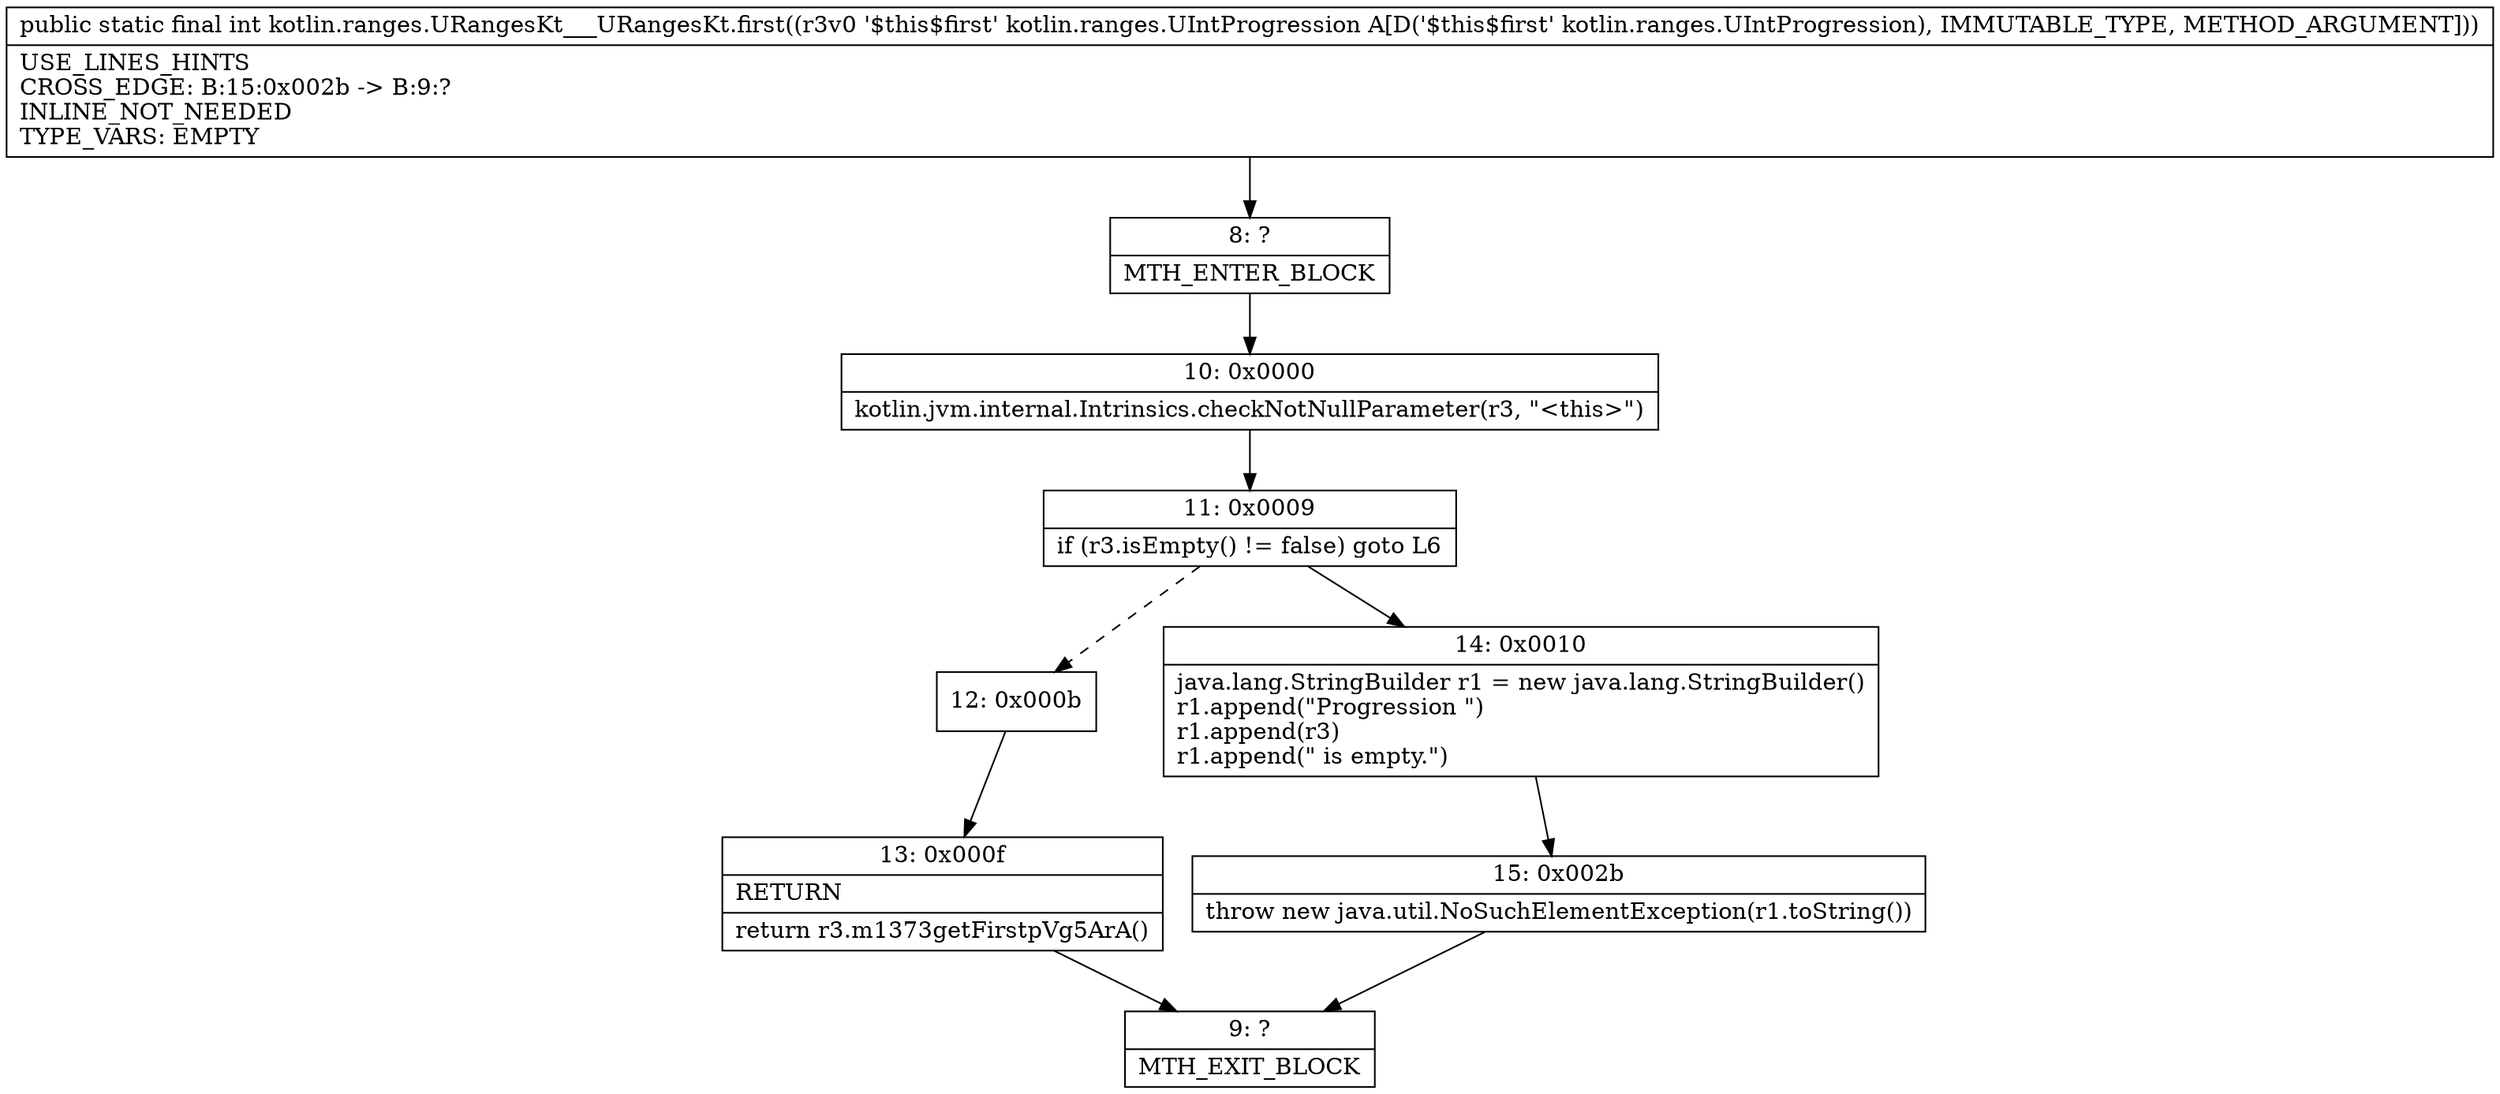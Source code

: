 digraph "CFG forkotlin.ranges.URangesKt___URangesKt.first(Lkotlin\/ranges\/UIntProgression;)I" {
Node_8 [shape=record,label="{8\:\ ?|MTH_ENTER_BLOCK\l}"];
Node_10 [shape=record,label="{10\:\ 0x0000|kotlin.jvm.internal.Intrinsics.checkNotNullParameter(r3, \"\<this\>\")\l}"];
Node_11 [shape=record,label="{11\:\ 0x0009|if (r3.isEmpty() != false) goto L6\l}"];
Node_12 [shape=record,label="{12\:\ 0x000b}"];
Node_13 [shape=record,label="{13\:\ 0x000f|RETURN\l|return r3.m1373getFirstpVg5ArA()\l}"];
Node_9 [shape=record,label="{9\:\ ?|MTH_EXIT_BLOCK\l}"];
Node_14 [shape=record,label="{14\:\ 0x0010|java.lang.StringBuilder r1 = new java.lang.StringBuilder()\lr1.append(\"Progression \")\lr1.append(r3)\lr1.append(\" is empty.\")\l}"];
Node_15 [shape=record,label="{15\:\ 0x002b|throw new java.util.NoSuchElementException(r1.toString())\l}"];
MethodNode[shape=record,label="{public static final int kotlin.ranges.URangesKt___URangesKt.first((r3v0 '$this$first' kotlin.ranges.UIntProgression A[D('$this$first' kotlin.ranges.UIntProgression), IMMUTABLE_TYPE, METHOD_ARGUMENT]))  | USE_LINES_HINTS\lCROSS_EDGE: B:15:0x002b \-\> B:9:?\lINLINE_NOT_NEEDED\lTYPE_VARS: EMPTY\l}"];
MethodNode -> Node_8;Node_8 -> Node_10;
Node_10 -> Node_11;
Node_11 -> Node_12[style=dashed];
Node_11 -> Node_14;
Node_12 -> Node_13;
Node_13 -> Node_9;
Node_14 -> Node_15;
Node_15 -> Node_9;
}

